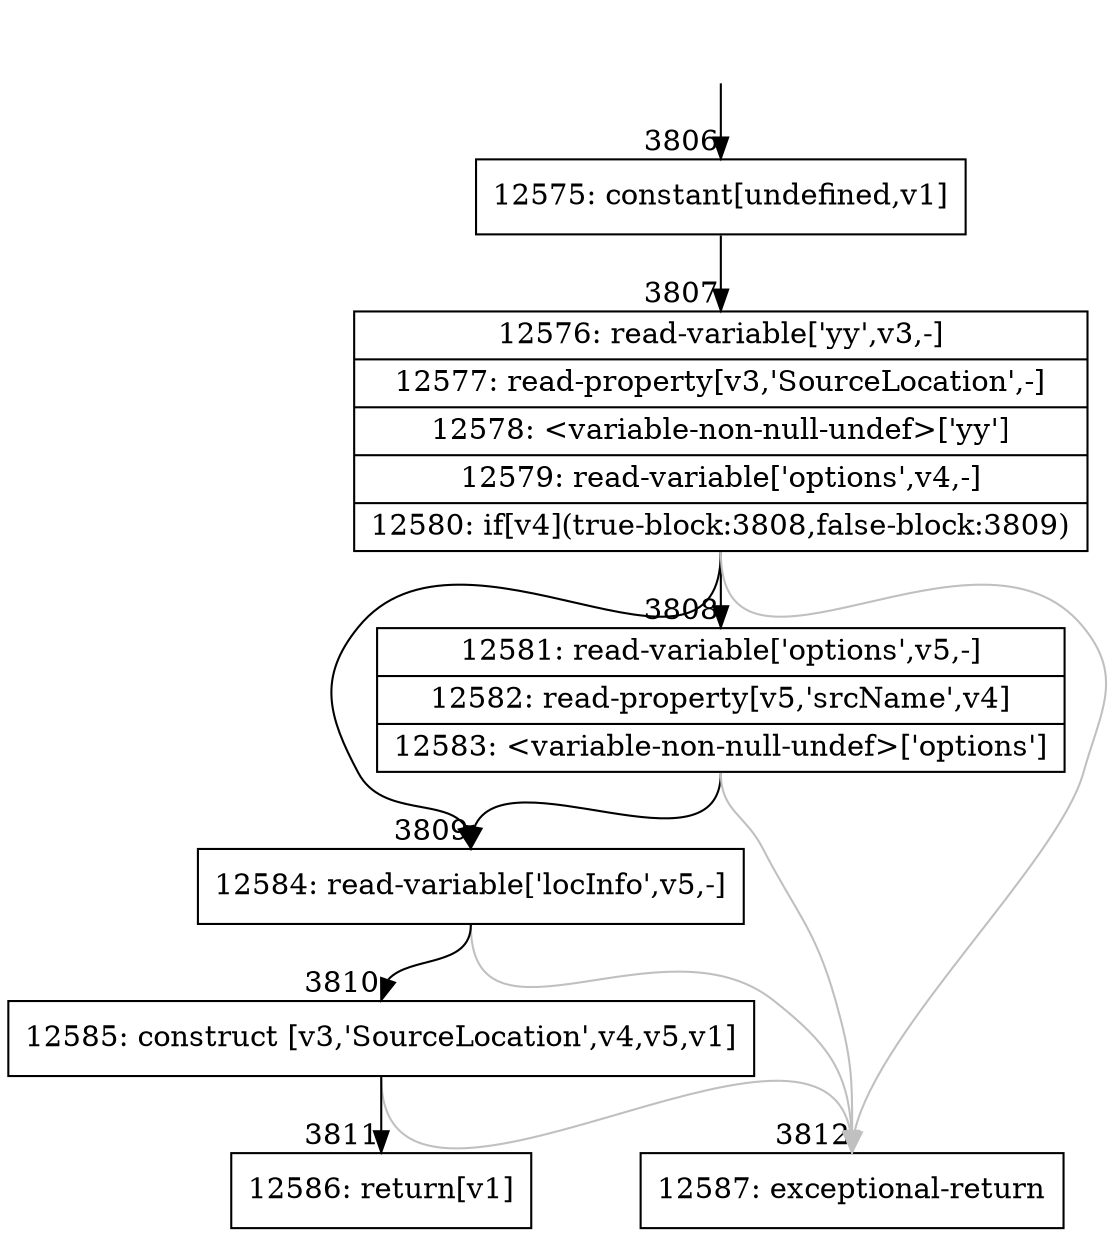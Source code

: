 digraph {
rankdir="TD"
BB_entry146[shape=none,label=""];
BB_entry146 -> BB3806 [tailport=s, headport=n, headlabel="    3806"]
BB3806 [shape=record label="{12575: constant[undefined,v1]}" ] 
BB3806 -> BB3807 [tailport=s, headport=n, headlabel="      3807"]
BB3807 [shape=record label="{12576: read-variable['yy',v3,-]|12577: read-property[v3,'SourceLocation',-]|12578: \<variable-non-null-undef\>['yy']|12579: read-variable['options',v4,-]|12580: if[v4](true-block:3808,false-block:3809)}" ] 
BB3807 -> BB3809 [tailport=s, headport=n, headlabel="      3809"]
BB3807 -> BB3808 [tailport=s, headport=n, headlabel="      3808"]
BB3807 -> BB3812 [tailport=s, headport=n, color=gray, headlabel="      3812"]
BB3808 [shape=record label="{12581: read-variable['options',v5,-]|12582: read-property[v5,'srcName',v4]|12583: \<variable-non-null-undef\>['options']}" ] 
BB3808 -> BB3809 [tailport=s, headport=n]
BB3808 -> BB3812 [tailport=s, headport=n, color=gray]
BB3809 [shape=record label="{12584: read-variable['locInfo',v5,-]}" ] 
BB3809 -> BB3810 [tailport=s, headport=n, headlabel="      3810"]
BB3809 -> BB3812 [tailport=s, headport=n, color=gray]
BB3810 [shape=record label="{12585: construct [v3,'SourceLocation',v4,v5,v1]}" ] 
BB3810 -> BB3811 [tailport=s, headport=n, headlabel="      3811"]
BB3810 -> BB3812 [tailport=s, headport=n, color=gray]
BB3811 [shape=record label="{12586: return[v1]}" ] 
BB3812 [shape=record label="{12587: exceptional-return}" ] 
//#$~ 1932
}
